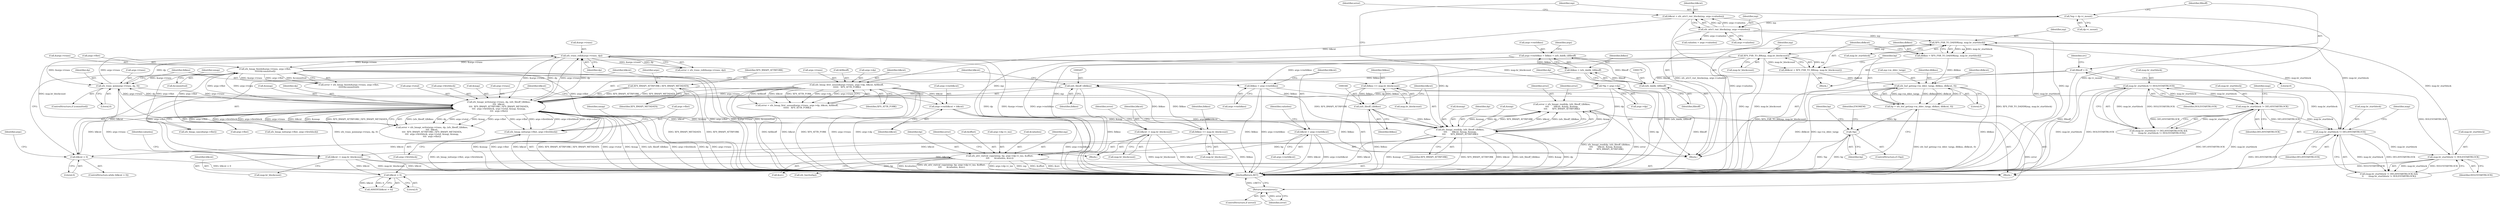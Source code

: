 digraph "1_linux_8275cdd0e7ac550dcce2b3ef6d2fb3b808c1ae59_9@API" {
"1000341" [label="(Call,error = xfs_bmapi_read(dp, (xfs_fileoff_t)lblkno,\n\t\t\t\t       blkcnt, &map, &nmap,\n\t\t\t\t       XFS_BMAPI_ATTRFORK))"];
"1000343" [label="(Call,xfs_bmapi_read(dp, (xfs_fileoff_t)lblkno,\n\t\t\t\t       blkcnt, &map, &nmap,\n\t\t\t\t       XFS_BMAPI_ATTRFORK))"];
"1000294" [label="(Call,xfs_trans_roll(&args->trans, dp))"];
"1000232" [label="(Call,xfs_bmap_finish(&args->trans, args->flist,\n\t\t\t\t\t\t&committed))"];
"1000201" [label="(Call,xfs_bmapi_write(args->trans, dp, (xfs_fileoff_t)lblkno,\n\t\t\t\t  blkcnt,\n\t\t\t\t  XFS_BMAPI_ATTRFORK | XFS_BMAPI_METADATA,\n\t\t\t\t  args->firstblock, args->total, &map, &nmap,\n\t\t\t\t  args->flist))"];
"1000154" [label="(Call,xfs_bmap_first_unused(args->trans, args->dp, blkcnt, &lfileoff,\n \t\t\t\t\t\t   XFS_ATTR_FORK))"];
"1000145" [label="(Call,blkcnt = xfs_attr3_rmt_blocks(mp, args->valuelen))"];
"1000147" [label="(Call,xfs_attr3_rmt_blocks(mp, args->valuelen))"];
"1000118" [label="(Call,*mp = dp->i_mount)"];
"1000260" [label="(Call,xfs_trans_ijoin(args->trans, dp, 0))"];
"1000112" [label="(Call,*dp = args->dp)"];
"1000206" [label="(Call,(xfs_fileoff_t)lblkno)"];
"1000282" [label="(Call,lblkno += map.br_blockcount)"];
"1000173" [label="(Call,lblkno = (xfs_dablk_t)lfileoff)"];
"1000175" [label="(Call,(xfs_dablk_t)lfileoff)"];
"1000126" [label="(Call,lfileoff = 0)"];
"1000184" [label="(Call,blkcnt > 0)"];
"1000287" [label="(Call,blkcnt -= map.br_blockcount)"];
"1000210" [label="(Call,XFS_BMAPI_ATTRFORK | XFS_BMAPI_METADATA)"];
"1000189" [label="(Call,xfs_bmap_init(args->flist, args->firstblock))"];
"1000345" [label="(Call,(xfs_fileoff_t)lblkno)"];
"1000304" [label="(Call,lblkno = args->rmtblkno)"];
"1000169" [label="(Call,args->rmtblkno = lblkno = (xfs_dablk_t)lfileoff)"];
"1000433" [label="(Call,lblkno += map.br_blockcount)"];
"1000384" [label="(Call,XFS_FSB_TO_BB(mp, map.br_blockcount))"];
"1000377" [label="(Call,XFS_FSB_TO_DADDR(mp, map.br_startblock))"];
"1000409" [label="(Call,xfs_attr_rmtval_copyin(mp, bp, args->dp->i_ino, &offset,\n\t\t\t\t       &valuelen, &src))"];
"1000399" [label="(Call,!bp)"];
"1000389" [label="(Call,bp = xfs_buf_get(mp->m_ddev_targp, dblkno, dblkcnt, 0))"];
"1000391" [label="(Call,xfs_buf_get(mp->m_ddev_targp, dblkno, dblkcnt, 0))"];
"1000375" [label="(Call,dblkno = XFS_FSB_TO_DADDR(mp, map.br_startblock))"];
"1000382" [label="(Call,dblkcnt = XFS_FSB_TO_BB(mp, map.br_blockcount))"];
"1000364" [label="(Call,map.br_startblock != DELAYSTARTBLOCK)"];
"1000277" [label="(Call,map.br_startblock != HOLESTARTBLOCK)"];
"1000272" [label="(Call,map.br_startblock != DELAYSTARTBLOCK)"];
"1000369" [label="(Call,map.br_startblock != HOLESTARTBLOCK)"];
"1000328" [label="(Call,blkcnt > 0)"];
"1000309" [label="(Call,blkcnt = args->rmtblkcnt)"];
"1000178" [label="(Call,args->rmtblkcnt = blkcnt)"];
"1000438" [label="(Call,blkcnt -= map.br_blockcount)"];
"1000356" [label="(Return,return(error);)"];
"1000396" [label="(Identifier,dblkcnt)"];
"1000281" [label="(Identifier,HOLESTARTBLOCK)"];
"1000175" [label="(Call,(xfs_dablk_t)lfileoff)"];
"1000354" [label="(ControlStructure,if (error))"];
"1000180" [label="(Identifier,args)"];
"1000449" [label="(MethodReturn,RET)"];
"1000272" [label="(Call,map.br_startblock != DELAYSTARTBLOCK)"];
"1000409" [label="(Call,xfs_attr_rmtval_copyin(mp, bp, args->dp->i_ino, &offset,\n\t\t\t\t       &valuelen, &src))"];
"1000282" [label="(Call,lblkno += map.br_blockcount)"];
"1000363" [label="(Call,(map.br_startblock != DELAYSTARTBLOCK) &&\n\t\t       (map.br_startblock != HOLESTARTBLOCK))"];
"1000314" [label="(Call,valuelen = args->valuelen)"];
"1000153" [label="(Identifier,error)"];
"1000330" [label="(Literal,0)"];
"1000155" [label="(Call,args->trans)"];
"1000386" [label="(Call,map.br_blockcount)"];
"1000177" [label="(Identifier,lfileoff)"];
"1000258" [label="(ControlStructure,if (committed))"];
"1000411" [label="(Identifier,bp)"];
"1000216" [label="(Call,args->total)"];
"1000351" [label="(Call,&nmap)"];
"1000370" [label="(Call,map.br_startblock)"];
"1000169" [label="(Call,args->rmtblkno = lblkno = (xfs_dablk_t)lfileoff)"];
"1000331" [label="(Call,xfs_bmap_init(args->flist, args->firstblock))"];
"1000439" [label="(Identifier,blkcnt)"];
"1000112" [label="(Call,*dp = args->dp)"];
"1000378" [label="(Identifier,mp)"];
"1000145" [label="(Call,blkcnt = xfs_attr3_rmt_blocks(mp, args->valuelen))"];
"1000342" [label="(Identifier,error)"];
"1000276" [label="(Identifier,DELAYSTARTBLOCK)"];
"1000193" [label="(Call,args->firstblock)"];
"1000189" [label="(Call,xfs_bmap_init(args->flist, args->firstblock))"];
"1000379" [label="(Call,map.br_startblock)"];
"1000364" [label="(Call,map.br_startblock != DELAYSTARTBLOCK)"];
"1000345" [label="(Call,(xfs_fileoff_t)lblkno)"];
"1000212" [label="(Identifier,XFS_BMAPI_METADATA)"];
"1000328" [label="(Call,blkcnt > 0)"];
"1000392" [label="(Call,mp->m_ddev_targp)"];
"1000114" [label="(Call,args->dp)"];
"1000277" [label="(Call,map.br_startblock != HOLESTARTBLOCK)"];
"1000213" [label="(Call,args->firstblock)"];
"1000385" [label="(Identifier,mp)"];
"1000182" [label="(Identifier,blkcnt)"];
"1000210" [label="(Call,XFS_BMAPI_ATTRFORK | XFS_BMAPI_METADATA)"];
"1000400" [label="(Identifier,bp)"];
"1000424" [label="(Identifier,error)"];
"1000391" [label="(Call,xfs_buf_get(mp->m_ddev_targp, dblkno, dblkcnt, 0))"];
"1000344" [label="(Identifier,dp)"];
"1000162" [label="(Call,&lfileoff)"];
"1000183" [label="(ControlStructure,while (blkcnt > 0))"];
"1000417" [label="(Call,&offset)"];
"1000265" [label="(Literal,0)"];
"1000118" [label="(Call,*mp = dp->i_mount)"];
"1000405" [label="(Identifier,bp)"];
"1000375" [label="(Call,dblkno = XFS_FSB_TO_DADDR(mp, map.br_startblock))"];
"1000261" [label="(Call,args->trans)"];
"1000284" [label="(Call,map.br_blockcount)"];
"1000233" [label="(Call,&args->trans)"];
"1000219" [label="(Call,&map)"];
"1000147" [label="(Call,xfs_attr3_rmt_blocks(mp, args->valuelen))"];
"1000232" [label="(Call,xfs_bmap_finish(&args->trans, args->flist,\n\t\t\t\t\t\t&committed))"];
"1000209" [label="(Identifier,blkcnt)"];
"1000240" [label="(Call,&committed)"];
"1000185" [label="(Identifier,blkcnt)"];
"1000260" [label="(Call,xfs_trans_ijoin(args->trans, dp, 0))"];
"1000252" [label="(Call,xfs_bmap_cancel(args->flist))"];
"1000376" [label="(Identifier,dblkno)"];
"1000305" [label="(Identifier,lblkno)"];
"1000128" [label="(Literal,0)"];
"1000152" [label="(Call,error = xfs_bmap_first_unused(args->trans, args->dp, blkcnt, &lfileoff,\n \t\t\t\t\t\t   XFS_ATTR_FORK))"];
"1000126" [label="(Call,lfileoff = 0)"];
"1000199" [label="(Call,error = xfs_bmapi_write(args->trans, dp, (xfs_fileoff_t)lblkno,\n\t\t\t\t  blkcnt,\n\t\t\t\t  XFS_BMAPI_ATTRFORK | XFS_BMAPI_METADATA,\n\t\t\t\t  args->firstblock, args->total, &map, &nmap,\n\t\t\t\t  args->flist))"];
"1000341" [label="(Call,error = xfs_bmapi_read(dp, (xfs_fileoff_t)lblkno,\n\t\t\t\t       blkcnt, &map, &nmap,\n\t\t\t\t       XFS_BMAPI_ATTRFORK))"];
"1000158" [label="(Call,args->dp)"];
"1000214" [label="(Identifier,args)"];
"1000295" [label="(Call,&args->trans)"];
"1000191" [label="(Identifier,args)"];
"1000279" [label="(Identifier,map)"];
"1000365" [label="(Call,map.br_startblock)"];
"1000327" [label="(Call,ASSERT(blkcnt > 0))"];
"1000438" [label="(Call,blkcnt -= map.br_blockcount)"];
"1000154" [label="(Call,xfs_bmap_first_unused(args->trans, args->dp, blkcnt, &lfileoff,\n \t\t\t\t\t\t   XFS_ATTR_FORK))"];
"1000373" [label="(Identifier,HOLESTARTBLOCK)"];
"1000119" [label="(Identifier,mp)"];
"1000237" [label="(Call,args->flist)"];
"1000268" [label="(Identifier,nmap)"];
"1000283" [label="(Identifier,lblkno)"];
"1000323" [label="(Block,)"];
"1000315" [label="(Identifier,valuelen)"];
"1000353" [label="(Identifier,XFS_BMAPI_ATTRFORK)"];
"1000110" [label="(Block,)"];
"1000412" [label="(Call,args->dp->i_ino)"];
"1000173" [label="(Call,lblkno = (xfs_dablk_t)lfileoff)"];
"1000170" [label="(Call,args->rmtblkno)"];
"1000395" [label="(Identifier,dblkno)"];
"1000374" [label="(Block,)"];
"1000223" [label="(Call,args->flist)"];
"1000113" [label="(Identifier,dp)"];
"1000421" [label="(Call,&src)"];
"1000206" [label="(Call,(xfs_fileoff_t)lblkno)"];
"1000164" [label="(Identifier,XFS_ATTR_FORK)"];
"1000311" [label="(Call,args->rmtblkcnt)"];
"1000347" [label="(Identifier,lblkno)"];
"1000349" [label="(Call,&map)"];
"1000397" [label="(Literal,0)"];
"1000356" [label="(Return,return(error);)"];
"1000383" [label="(Identifier,dblkcnt)"];
"1000357" [label="(Identifier,error)"];
"1000310" [label="(Identifier,blkcnt)"];
"1000382" [label="(Call,dblkcnt = XFS_FSB_TO_BB(mp, map.br_blockcount))"];
"1000309" [label="(Call,blkcnt = args->rmtblkcnt)"];
"1000202" [label="(Call,args->trans)"];
"1000287" [label="(Call,blkcnt -= map.br_blockcount)"];
"1000211" [label="(Identifier,XFS_BMAPI_ATTRFORK)"];
"1000149" [label="(Call,args->valuelen)"];
"1000197" [label="(Identifier,nmap)"];
"1000425" [label="(Call,xfs_bwrite(bp))"];
"1000371" [label="(Identifier,map)"];
"1000187" [label="(Block,)"];
"1000433" [label="(Call,lblkno += map.br_blockcount)"];
"1000304" [label="(Call,lblkno = args->rmtblkno)"];
"1000329" [label="(Identifier,blkcnt)"];
"1000127" [label="(Identifier,lfileoff)"];
"1000148" [label="(Identifier,mp)"];
"1000390" [label="(Identifier,bp)"];
"1000289" [label="(Call,map.br_blockcount)"];
"1000146" [label="(Identifier,blkcnt)"];
"1000299" [label="(Identifier,dp)"];
"1000190" [label="(Call,args->flist)"];
"1000399" [label="(Call,!bp)"];
"1000384" [label="(Call,XFS_FSB_TO_BB(mp, map.br_blockcount))"];
"1000369" [label="(Call,map.br_startblock != HOLESTARTBLOCK)"];
"1000321" [label="(Identifier,valuelen)"];
"1000294" [label="(Call,xfs_trans_roll(&args->trans, dp))"];
"1000348" [label="(Identifier,blkcnt)"];
"1000273" [label="(Call,map.br_startblock)"];
"1000186" [label="(Literal,0)"];
"1000161" [label="(Identifier,blkcnt)"];
"1000440" [label="(Call,map.br_blockcount)"];
"1000174" [label="(Identifier,lblkno)"];
"1000355" [label="(Identifier,error)"];
"1000377" [label="(Call,XFS_FSB_TO_DADDR(mp, map.br_startblock))"];
"1000131" [label="(Identifier,src)"];
"1000230" [label="(Call,error = xfs_bmap_finish(&args->trans, args->flist,\n\t\t\t\t\t\t&committed))"];
"1000221" [label="(Call,&nmap)"];
"1000184" [label="(Call,blkcnt > 0)"];
"1000271" [label="(Call,(map.br_startblock != DELAYSTARTBLOCK) &&\n\t\t       (map.br_startblock != HOLESTARTBLOCK))"];
"1000292" [label="(Call,error = xfs_trans_roll(&args->trans, dp))"];
"1000398" [label="(ControlStructure,if (!bp))"];
"1000201" [label="(Call,xfs_bmapi_write(args->trans, dp, (xfs_fileoff_t)lblkno,\n\t\t\t\t  blkcnt,\n\t\t\t\t  XFS_BMAPI_ATTRFORK | XFS_BMAPI_METADATA,\n\t\t\t\t  args->firstblock, args->total, &map, &nmap,\n\t\t\t\t  args->flist))"];
"1000178" [label="(Call,args->rmtblkcnt = blkcnt)"];
"1000306" [label="(Call,args->rmtblkno)"];
"1000120" [label="(Call,dp->i_mount)"];
"1000419" [label="(Call,&valuelen)"];
"1000288" [label="(Identifier,blkcnt)"];
"1000264" [label="(Identifier,dp)"];
"1000410" [label="(Identifier,mp)"];
"1000278" [label="(Call,map.br_startblock)"];
"1000389" [label="(Call,bp = xfs_buf_get(mp->m_ddev_targp, dblkno, dblkcnt, 0))"];
"1000343" [label="(Call,xfs_bmapi_read(dp, (xfs_fileoff_t)lblkno,\n\t\t\t\t       blkcnt, &map, &nmap,\n\t\t\t\t       XFS_BMAPI_ATTRFORK))"];
"1000434" [label="(Identifier,lblkno)"];
"1000208" [label="(Identifier,lblkno)"];
"1000402" [label="(Identifier,ENOMEM)"];
"1000435" [label="(Call,map.br_blockcount)"];
"1000179" [label="(Call,args->rmtblkcnt)"];
"1000205" [label="(Identifier,dp)"];
"1000368" [label="(Identifier,DELAYSTARTBLOCK)"];
"1000293" [label="(Identifier,error)"];
"1000341" -> "1000323"  [label="AST: "];
"1000341" -> "1000343"  [label="CFG: "];
"1000342" -> "1000341"  [label="AST: "];
"1000343" -> "1000341"  [label="AST: "];
"1000355" -> "1000341"  [label="CFG: "];
"1000341" -> "1000449"  [label="DDG: xfs_bmapi_read(dp, (xfs_fileoff_t)lblkno,\n\t\t\t\t       blkcnt, &map, &nmap,\n\t\t\t\t       XFS_BMAPI_ATTRFORK)"];
"1000341" -> "1000449"  [label="DDG: error"];
"1000343" -> "1000341"  [label="DDG: &map"];
"1000343" -> "1000341"  [label="DDG: &nmap"];
"1000343" -> "1000341"  [label="DDG: dp"];
"1000343" -> "1000341"  [label="DDG: XFS_BMAPI_ATTRFORK"];
"1000343" -> "1000341"  [label="DDG: blkcnt"];
"1000343" -> "1000341"  [label="DDG: (xfs_fileoff_t)lblkno"];
"1000341" -> "1000356"  [label="DDG: error"];
"1000343" -> "1000353"  [label="CFG: "];
"1000344" -> "1000343"  [label="AST: "];
"1000345" -> "1000343"  [label="AST: "];
"1000348" -> "1000343"  [label="AST: "];
"1000349" -> "1000343"  [label="AST: "];
"1000351" -> "1000343"  [label="AST: "];
"1000353" -> "1000343"  [label="AST: "];
"1000343" -> "1000449"  [label="DDG: &map"];
"1000343" -> "1000449"  [label="DDG: dp"];
"1000343" -> "1000449"  [label="DDG: &nmap"];
"1000343" -> "1000449"  [label="DDG: XFS_BMAPI_ATTRFORK"];
"1000343" -> "1000449"  [label="DDG: blkcnt"];
"1000343" -> "1000449"  [label="DDG: (xfs_fileoff_t)lblkno"];
"1000294" -> "1000343"  [label="DDG: dp"];
"1000112" -> "1000343"  [label="DDG: dp"];
"1000345" -> "1000343"  [label="DDG: lblkno"];
"1000328" -> "1000343"  [label="DDG: blkcnt"];
"1000201" -> "1000343"  [label="DDG: &map"];
"1000201" -> "1000343"  [label="DDG: &nmap"];
"1000210" -> "1000343"  [label="DDG: XFS_BMAPI_ATTRFORK"];
"1000343" -> "1000438"  [label="DDG: blkcnt"];
"1000294" -> "1000292"  [label="AST: "];
"1000294" -> "1000299"  [label="CFG: "];
"1000295" -> "1000294"  [label="AST: "];
"1000299" -> "1000294"  [label="AST: "];
"1000292" -> "1000294"  [label="CFG: "];
"1000294" -> "1000449"  [label="DDG: dp"];
"1000294" -> "1000449"  [label="DDG: &args->trans"];
"1000294" -> "1000201"  [label="DDG: &args->trans"];
"1000294" -> "1000201"  [label="DDG: dp"];
"1000294" -> "1000232"  [label="DDG: &args->trans"];
"1000294" -> "1000260"  [label="DDG: &args->trans"];
"1000294" -> "1000292"  [label="DDG: &args->trans"];
"1000294" -> "1000292"  [label="DDG: dp"];
"1000232" -> "1000294"  [label="DDG: &args->trans"];
"1000260" -> "1000294"  [label="DDG: args->trans"];
"1000260" -> "1000294"  [label="DDG: dp"];
"1000201" -> "1000294"  [label="DDG: args->trans"];
"1000201" -> "1000294"  [label="DDG: dp"];
"1000232" -> "1000230"  [label="AST: "];
"1000232" -> "1000240"  [label="CFG: "];
"1000233" -> "1000232"  [label="AST: "];
"1000237" -> "1000232"  [label="AST: "];
"1000240" -> "1000232"  [label="AST: "];
"1000230" -> "1000232"  [label="CFG: "];
"1000232" -> "1000449"  [label="DDG: args->flist"];
"1000232" -> "1000449"  [label="DDG: &args->trans"];
"1000232" -> "1000449"  [label="DDG: &committed"];
"1000232" -> "1000189"  [label="DDG: args->flist"];
"1000232" -> "1000230"  [label="DDG: &args->trans"];
"1000232" -> "1000230"  [label="DDG: args->flist"];
"1000232" -> "1000230"  [label="DDG: &committed"];
"1000201" -> "1000232"  [label="DDG: args->trans"];
"1000201" -> "1000232"  [label="DDG: args->flist"];
"1000232" -> "1000252"  [label="DDG: args->flist"];
"1000232" -> "1000260"  [label="DDG: &args->trans"];
"1000232" -> "1000331"  [label="DDG: args->flist"];
"1000201" -> "1000199"  [label="AST: "];
"1000201" -> "1000223"  [label="CFG: "];
"1000202" -> "1000201"  [label="AST: "];
"1000205" -> "1000201"  [label="AST: "];
"1000206" -> "1000201"  [label="AST: "];
"1000209" -> "1000201"  [label="AST: "];
"1000210" -> "1000201"  [label="AST: "];
"1000213" -> "1000201"  [label="AST: "];
"1000216" -> "1000201"  [label="AST: "];
"1000219" -> "1000201"  [label="AST: "];
"1000221" -> "1000201"  [label="AST: "];
"1000223" -> "1000201"  [label="AST: "];
"1000199" -> "1000201"  [label="CFG: "];
"1000201" -> "1000449"  [label="DDG: &nmap"];
"1000201" -> "1000449"  [label="DDG: args->flist"];
"1000201" -> "1000449"  [label="DDG: blkcnt"];
"1000201" -> "1000449"  [label="DDG: XFS_BMAPI_ATTRFORK | XFS_BMAPI_METADATA"];
"1000201" -> "1000449"  [label="DDG: args->total"];
"1000201" -> "1000449"  [label="DDG: &map"];
"1000201" -> "1000449"  [label="DDG: (xfs_fileoff_t)lblkno"];
"1000201" -> "1000449"  [label="DDG: args->firstblock"];
"1000201" -> "1000449"  [label="DDG: dp"];
"1000201" -> "1000449"  [label="DDG: args->trans"];
"1000201" -> "1000189"  [label="DDG: args->flist"];
"1000201" -> "1000189"  [label="DDG: args->firstblock"];
"1000201" -> "1000199"  [label="DDG: (xfs_fileoff_t)lblkno"];
"1000201" -> "1000199"  [label="DDG: dp"];
"1000201" -> "1000199"  [label="DDG: args->total"];
"1000201" -> "1000199"  [label="DDG: &map"];
"1000201" -> "1000199"  [label="DDG: args->flist"];
"1000201" -> "1000199"  [label="DDG: args->firstblock"];
"1000201" -> "1000199"  [label="DDG: args->trans"];
"1000201" -> "1000199"  [label="DDG: blkcnt"];
"1000201" -> "1000199"  [label="DDG: &nmap"];
"1000201" -> "1000199"  [label="DDG: XFS_BMAPI_ATTRFORK | XFS_BMAPI_METADATA"];
"1000154" -> "1000201"  [label="DDG: args->trans"];
"1000260" -> "1000201"  [label="DDG: args->trans"];
"1000112" -> "1000201"  [label="DDG: dp"];
"1000206" -> "1000201"  [label="DDG: lblkno"];
"1000184" -> "1000201"  [label="DDG: blkcnt"];
"1000210" -> "1000201"  [label="DDG: XFS_BMAPI_ATTRFORK"];
"1000210" -> "1000201"  [label="DDG: XFS_BMAPI_METADATA"];
"1000189" -> "1000201"  [label="DDG: args->firstblock"];
"1000189" -> "1000201"  [label="DDG: args->flist"];
"1000201" -> "1000252"  [label="DDG: args->flist"];
"1000201" -> "1000260"  [label="DDG: args->trans"];
"1000201" -> "1000260"  [label="DDG: dp"];
"1000201" -> "1000287"  [label="DDG: blkcnt"];
"1000201" -> "1000331"  [label="DDG: args->flist"];
"1000201" -> "1000331"  [label="DDG: args->firstblock"];
"1000154" -> "1000152"  [label="AST: "];
"1000154" -> "1000164"  [label="CFG: "];
"1000155" -> "1000154"  [label="AST: "];
"1000158" -> "1000154"  [label="AST: "];
"1000161" -> "1000154"  [label="AST: "];
"1000162" -> "1000154"  [label="AST: "];
"1000164" -> "1000154"  [label="AST: "];
"1000152" -> "1000154"  [label="CFG: "];
"1000154" -> "1000449"  [label="DDG: XFS_ATTR_FORK"];
"1000154" -> "1000449"  [label="DDG: args->trans"];
"1000154" -> "1000449"  [label="DDG: args->dp"];
"1000154" -> "1000449"  [label="DDG: &lfileoff"];
"1000154" -> "1000449"  [label="DDG: blkcnt"];
"1000154" -> "1000152"  [label="DDG: &lfileoff"];
"1000154" -> "1000152"  [label="DDG: blkcnt"];
"1000154" -> "1000152"  [label="DDG: XFS_ATTR_FORK"];
"1000154" -> "1000152"  [label="DDG: args->dp"];
"1000154" -> "1000152"  [label="DDG: args->trans"];
"1000145" -> "1000154"  [label="DDG: blkcnt"];
"1000154" -> "1000178"  [label="DDG: blkcnt"];
"1000154" -> "1000184"  [label="DDG: blkcnt"];
"1000145" -> "1000110"  [label="AST: "];
"1000145" -> "1000147"  [label="CFG: "];
"1000146" -> "1000145"  [label="AST: "];
"1000147" -> "1000145"  [label="AST: "];
"1000153" -> "1000145"  [label="CFG: "];
"1000145" -> "1000449"  [label="DDG: xfs_attr3_rmt_blocks(mp, args->valuelen)"];
"1000147" -> "1000145"  [label="DDG: mp"];
"1000147" -> "1000145"  [label="DDG: args->valuelen"];
"1000147" -> "1000149"  [label="CFG: "];
"1000148" -> "1000147"  [label="AST: "];
"1000149" -> "1000147"  [label="AST: "];
"1000147" -> "1000449"  [label="DDG: args->valuelen"];
"1000147" -> "1000449"  [label="DDG: mp"];
"1000118" -> "1000147"  [label="DDG: mp"];
"1000147" -> "1000314"  [label="DDG: args->valuelen"];
"1000147" -> "1000377"  [label="DDG: mp"];
"1000118" -> "1000110"  [label="AST: "];
"1000118" -> "1000120"  [label="CFG: "];
"1000119" -> "1000118"  [label="AST: "];
"1000120" -> "1000118"  [label="AST: "];
"1000127" -> "1000118"  [label="CFG: "];
"1000118" -> "1000449"  [label="DDG: dp->i_mount"];
"1000260" -> "1000258"  [label="AST: "];
"1000260" -> "1000265"  [label="CFG: "];
"1000261" -> "1000260"  [label="AST: "];
"1000264" -> "1000260"  [label="AST: "];
"1000265" -> "1000260"  [label="AST: "];
"1000268" -> "1000260"  [label="CFG: "];
"1000260" -> "1000449"  [label="DDG: xfs_trans_ijoin(args->trans, dp, 0)"];
"1000260" -> "1000449"  [label="DDG: args->trans"];
"1000112" -> "1000110"  [label="AST: "];
"1000112" -> "1000114"  [label="CFG: "];
"1000113" -> "1000112"  [label="AST: "];
"1000114" -> "1000112"  [label="AST: "];
"1000119" -> "1000112"  [label="CFG: "];
"1000112" -> "1000449"  [label="DDG: dp"];
"1000206" -> "1000208"  [label="CFG: "];
"1000207" -> "1000206"  [label="AST: "];
"1000208" -> "1000206"  [label="AST: "];
"1000209" -> "1000206"  [label="CFG: "];
"1000206" -> "1000449"  [label="DDG: lblkno"];
"1000282" -> "1000206"  [label="DDG: lblkno"];
"1000173" -> "1000206"  [label="DDG: lblkno"];
"1000206" -> "1000282"  [label="DDG: lblkno"];
"1000282" -> "1000187"  [label="AST: "];
"1000282" -> "1000284"  [label="CFG: "];
"1000283" -> "1000282"  [label="AST: "];
"1000284" -> "1000282"  [label="AST: "];
"1000288" -> "1000282"  [label="CFG: "];
"1000282" -> "1000449"  [label="DDG: lblkno"];
"1000173" -> "1000169"  [label="AST: "];
"1000173" -> "1000175"  [label="CFG: "];
"1000174" -> "1000173"  [label="AST: "];
"1000175" -> "1000173"  [label="AST: "];
"1000169" -> "1000173"  [label="CFG: "];
"1000173" -> "1000449"  [label="DDG: (xfs_dablk_t)lfileoff"];
"1000173" -> "1000169"  [label="DDG: lblkno"];
"1000175" -> "1000173"  [label="DDG: lfileoff"];
"1000175" -> "1000177"  [label="CFG: "];
"1000176" -> "1000175"  [label="AST: "];
"1000177" -> "1000175"  [label="AST: "];
"1000175" -> "1000449"  [label="DDG: lfileoff"];
"1000175" -> "1000169"  [label="DDG: lfileoff"];
"1000126" -> "1000175"  [label="DDG: lfileoff"];
"1000126" -> "1000110"  [label="AST: "];
"1000126" -> "1000128"  [label="CFG: "];
"1000127" -> "1000126"  [label="AST: "];
"1000128" -> "1000126"  [label="AST: "];
"1000131" -> "1000126"  [label="CFG: "];
"1000126" -> "1000449"  [label="DDG: lfileoff"];
"1000184" -> "1000183"  [label="AST: "];
"1000184" -> "1000186"  [label="CFG: "];
"1000185" -> "1000184"  [label="AST: "];
"1000186" -> "1000184"  [label="AST: "];
"1000191" -> "1000184"  [label="CFG: "];
"1000305" -> "1000184"  [label="CFG: "];
"1000184" -> "1000449"  [label="DDG: blkcnt > 0"];
"1000287" -> "1000184"  [label="DDG: blkcnt"];
"1000287" -> "1000187"  [label="AST: "];
"1000287" -> "1000289"  [label="CFG: "];
"1000288" -> "1000287"  [label="AST: "];
"1000289" -> "1000287"  [label="AST: "];
"1000293" -> "1000287"  [label="CFG: "];
"1000287" -> "1000449"  [label="DDG: map.br_blockcount"];
"1000287" -> "1000449"  [label="DDG: blkcnt"];
"1000210" -> "1000212"  [label="CFG: "];
"1000211" -> "1000210"  [label="AST: "];
"1000212" -> "1000210"  [label="AST: "];
"1000214" -> "1000210"  [label="CFG: "];
"1000210" -> "1000449"  [label="DDG: XFS_BMAPI_METADATA"];
"1000210" -> "1000449"  [label="DDG: XFS_BMAPI_ATTRFORK"];
"1000189" -> "1000187"  [label="AST: "];
"1000189" -> "1000193"  [label="CFG: "];
"1000190" -> "1000189"  [label="AST: "];
"1000193" -> "1000189"  [label="AST: "];
"1000197" -> "1000189"  [label="CFG: "];
"1000189" -> "1000449"  [label="DDG: xfs_bmap_init(args->flist, args->firstblock)"];
"1000345" -> "1000347"  [label="CFG: "];
"1000346" -> "1000345"  [label="AST: "];
"1000347" -> "1000345"  [label="AST: "];
"1000348" -> "1000345"  [label="CFG: "];
"1000345" -> "1000449"  [label="DDG: lblkno"];
"1000304" -> "1000345"  [label="DDG: lblkno"];
"1000433" -> "1000345"  [label="DDG: lblkno"];
"1000345" -> "1000433"  [label="DDG: lblkno"];
"1000304" -> "1000110"  [label="AST: "];
"1000304" -> "1000306"  [label="CFG: "];
"1000305" -> "1000304"  [label="AST: "];
"1000306" -> "1000304"  [label="AST: "];
"1000310" -> "1000304"  [label="CFG: "];
"1000304" -> "1000449"  [label="DDG: lblkno"];
"1000304" -> "1000449"  [label="DDG: args->rmtblkno"];
"1000169" -> "1000304"  [label="DDG: args->rmtblkno"];
"1000169" -> "1000110"  [label="AST: "];
"1000170" -> "1000169"  [label="AST: "];
"1000180" -> "1000169"  [label="CFG: "];
"1000169" -> "1000449"  [label="DDG: args->rmtblkno"];
"1000433" -> "1000323"  [label="AST: "];
"1000433" -> "1000435"  [label="CFG: "];
"1000434" -> "1000433"  [label="AST: "];
"1000435" -> "1000433"  [label="AST: "];
"1000439" -> "1000433"  [label="CFG: "];
"1000433" -> "1000449"  [label="DDG: lblkno"];
"1000384" -> "1000433"  [label="DDG: map.br_blockcount"];
"1000384" -> "1000382"  [label="AST: "];
"1000384" -> "1000386"  [label="CFG: "];
"1000385" -> "1000384"  [label="AST: "];
"1000386" -> "1000384"  [label="AST: "];
"1000382" -> "1000384"  [label="CFG: "];
"1000384" -> "1000449"  [label="DDG: map.br_blockcount"];
"1000384" -> "1000449"  [label="DDG: mp"];
"1000384" -> "1000382"  [label="DDG: mp"];
"1000384" -> "1000382"  [label="DDG: map.br_blockcount"];
"1000377" -> "1000384"  [label="DDG: mp"];
"1000384" -> "1000409"  [label="DDG: mp"];
"1000384" -> "1000438"  [label="DDG: map.br_blockcount"];
"1000377" -> "1000375"  [label="AST: "];
"1000377" -> "1000379"  [label="CFG: "];
"1000378" -> "1000377"  [label="AST: "];
"1000379" -> "1000377"  [label="AST: "];
"1000375" -> "1000377"  [label="CFG: "];
"1000377" -> "1000449"  [label="DDG: map.br_startblock"];
"1000377" -> "1000364"  [label="DDG: map.br_startblock"];
"1000377" -> "1000375"  [label="DDG: mp"];
"1000377" -> "1000375"  [label="DDG: map.br_startblock"];
"1000409" -> "1000377"  [label="DDG: mp"];
"1000364" -> "1000377"  [label="DDG: map.br_startblock"];
"1000369" -> "1000377"  [label="DDG: map.br_startblock"];
"1000409" -> "1000323"  [label="AST: "];
"1000409" -> "1000421"  [label="CFG: "];
"1000410" -> "1000409"  [label="AST: "];
"1000411" -> "1000409"  [label="AST: "];
"1000412" -> "1000409"  [label="AST: "];
"1000417" -> "1000409"  [label="AST: "];
"1000419" -> "1000409"  [label="AST: "];
"1000421" -> "1000409"  [label="AST: "];
"1000424" -> "1000409"  [label="CFG: "];
"1000409" -> "1000449"  [label="DDG: xfs_attr_rmtval_copyin(mp, bp, args->dp->i_ino, &offset,\n\t\t\t\t       &valuelen, &src)"];
"1000409" -> "1000449"  [label="DDG: args->dp->i_ino"];
"1000409" -> "1000449"  [label="DDG: mp"];
"1000409" -> "1000449"  [label="DDG: &offset"];
"1000409" -> "1000449"  [label="DDG: &src"];
"1000409" -> "1000449"  [label="DDG: &valuelen"];
"1000399" -> "1000409"  [label="DDG: bp"];
"1000409" -> "1000425"  [label="DDG: bp"];
"1000399" -> "1000398"  [label="AST: "];
"1000399" -> "1000400"  [label="CFG: "];
"1000400" -> "1000399"  [label="AST: "];
"1000402" -> "1000399"  [label="CFG: "];
"1000405" -> "1000399"  [label="CFG: "];
"1000399" -> "1000449"  [label="DDG: bp"];
"1000399" -> "1000449"  [label="DDG: !bp"];
"1000389" -> "1000399"  [label="DDG: bp"];
"1000389" -> "1000323"  [label="AST: "];
"1000389" -> "1000391"  [label="CFG: "];
"1000390" -> "1000389"  [label="AST: "];
"1000391" -> "1000389"  [label="AST: "];
"1000400" -> "1000389"  [label="CFG: "];
"1000389" -> "1000449"  [label="DDG: xfs_buf_get(mp->m_ddev_targp, dblkno, dblkcnt, 0)"];
"1000391" -> "1000389"  [label="DDG: mp->m_ddev_targp"];
"1000391" -> "1000389"  [label="DDG: dblkno"];
"1000391" -> "1000389"  [label="DDG: dblkcnt"];
"1000391" -> "1000389"  [label="DDG: 0"];
"1000391" -> "1000397"  [label="CFG: "];
"1000392" -> "1000391"  [label="AST: "];
"1000395" -> "1000391"  [label="AST: "];
"1000396" -> "1000391"  [label="AST: "];
"1000397" -> "1000391"  [label="AST: "];
"1000391" -> "1000449"  [label="DDG: dblkcnt"];
"1000391" -> "1000449"  [label="DDG: mp->m_ddev_targp"];
"1000391" -> "1000449"  [label="DDG: dblkno"];
"1000375" -> "1000391"  [label="DDG: dblkno"];
"1000382" -> "1000391"  [label="DDG: dblkcnt"];
"1000375" -> "1000374"  [label="AST: "];
"1000376" -> "1000375"  [label="AST: "];
"1000383" -> "1000375"  [label="CFG: "];
"1000375" -> "1000449"  [label="DDG: XFS_FSB_TO_DADDR(mp, map.br_startblock)"];
"1000382" -> "1000374"  [label="AST: "];
"1000383" -> "1000382"  [label="AST: "];
"1000390" -> "1000382"  [label="CFG: "];
"1000382" -> "1000449"  [label="DDG: XFS_FSB_TO_BB(mp, map.br_blockcount)"];
"1000364" -> "1000363"  [label="AST: "];
"1000364" -> "1000368"  [label="CFG: "];
"1000365" -> "1000364"  [label="AST: "];
"1000368" -> "1000364"  [label="AST: "];
"1000371" -> "1000364"  [label="CFG: "];
"1000363" -> "1000364"  [label="CFG: "];
"1000364" -> "1000449"  [label="DDG: DELAYSTARTBLOCK"];
"1000364" -> "1000363"  [label="DDG: map.br_startblock"];
"1000364" -> "1000363"  [label="DDG: DELAYSTARTBLOCK"];
"1000277" -> "1000364"  [label="DDG: map.br_startblock"];
"1000272" -> "1000364"  [label="DDG: map.br_startblock"];
"1000272" -> "1000364"  [label="DDG: DELAYSTARTBLOCK"];
"1000364" -> "1000369"  [label="DDG: map.br_startblock"];
"1000277" -> "1000271"  [label="AST: "];
"1000277" -> "1000281"  [label="CFG: "];
"1000278" -> "1000277"  [label="AST: "];
"1000281" -> "1000277"  [label="AST: "];
"1000271" -> "1000277"  [label="CFG: "];
"1000277" -> "1000449"  [label="DDG: map.br_startblock"];
"1000277" -> "1000449"  [label="DDG: HOLESTARTBLOCK"];
"1000277" -> "1000272"  [label="DDG: map.br_startblock"];
"1000277" -> "1000271"  [label="DDG: map.br_startblock"];
"1000277" -> "1000271"  [label="DDG: HOLESTARTBLOCK"];
"1000272" -> "1000277"  [label="DDG: map.br_startblock"];
"1000277" -> "1000369"  [label="DDG: HOLESTARTBLOCK"];
"1000272" -> "1000271"  [label="AST: "];
"1000272" -> "1000276"  [label="CFG: "];
"1000273" -> "1000272"  [label="AST: "];
"1000276" -> "1000272"  [label="AST: "];
"1000279" -> "1000272"  [label="CFG: "];
"1000271" -> "1000272"  [label="CFG: "];
"1000272" -> "1000449"  [label="DDG: DELAYSTARTBLOCK"];
"1000272" -> "1000449"  [label="DDG: map.br_startblock"];
"1000272" -> "1000271"  [label="DDG: map.br_startblock"];
"1000272" -> "1000271"  [label="DDG: DELAYSTARTBLOCK"];
"1000369" -> "1000363"  [label="AST: "];
"1000369" -> "1000373"  [label="CFG: "];
"1000370" -> "1000369"  [label="AST: "];
"1000373" -> "1000369"  [label="AST: "];
"1000363" -> "1000369"  [label="CFG: "];
"1000369" -> "1000449"  [label="DDG: HOLESTARTBLOCK"];
"1000369" -> "1000363"  [label="DDG: map.br_startblock"];
"1000369" -> "1000363"  [label="DDG: HOLESTARTBLOCK"];
"1000328" -> "1000327"  [label="AST: "];
"1000328" -> "1000330"  [label="CFG: "];
"1000329" -> "1000328"  [label="AST: "];
"1000330" -> "1000328"  [label="AST: "];
"1000327" -> "1000328"  [label="CFG: "];
"1000328" -> "1000327"  [label="DDG: blkcnt"];
"1000328" -> "1000327"  [label="DDG: 0"];
"1000309" -> "1000328"  [label="DDG: blkcnt"];
"1000438" -> "1000328"  [label="DDG: blkcnt"];
"1000309" -> "1000110"  [label="AST: "];
"1000309" -> "1000311"  [label="CFG: "];
"1000310" -> "1000309"  [label="AST: "];
"1000311" -> "1000309"  [label="AST: "];
"1000315" -> "1000309"  [label="CFG: "];
"1000309" -> "1000449"  [label="DDG: blkcnt"];
"1000309" -> "1000449"  [label="DDG: args->rmtblkcnt"];
"1000178" -> "1000309"  [label="DDG: args->rmtblkcnt"];
"1000178" -> "1000110"  [label="AST: "];
"1000178" -> "1000182"  [label="CFG: "];
"1000179" -> "1000178"  [label="AST: "];
"1000182" -> "1000178"  [label="AST: "];
"1000185" -> "1000178"  [label="CFG: "];
"1000178" -> "1000449"  [label="DDG: args->rmtblkcnt"];
"1000438" -> "1000323"  [label="AST: "];
"1000438" -> "1000440"  [label="CFG: "];
"1000439" -> "1000438"  [label="AST: "];
"1000440" -> "1000438"  [label="AST: "];
"1000321" -> "1000438"  [label="CFG: "];
"1000438" -> "1000449"  [label="DDG: map.br_blockcount"];
"1000438" -> "1000449"  [label="DDG: blkcnt"];
"1000356" -> "1000354"  [label="AST: "];
"1000356" -> "1000357"  [label="CFG: "];
"1000357" -> "1000356"  [label="AST: "];
"1000449" -> "1000356"  [label="CFG: "];
"1000356" -> "1000449"  [label="DDG: <RET>"];
"1000357" -> "1000356"  [label="DDG: error"];
}
